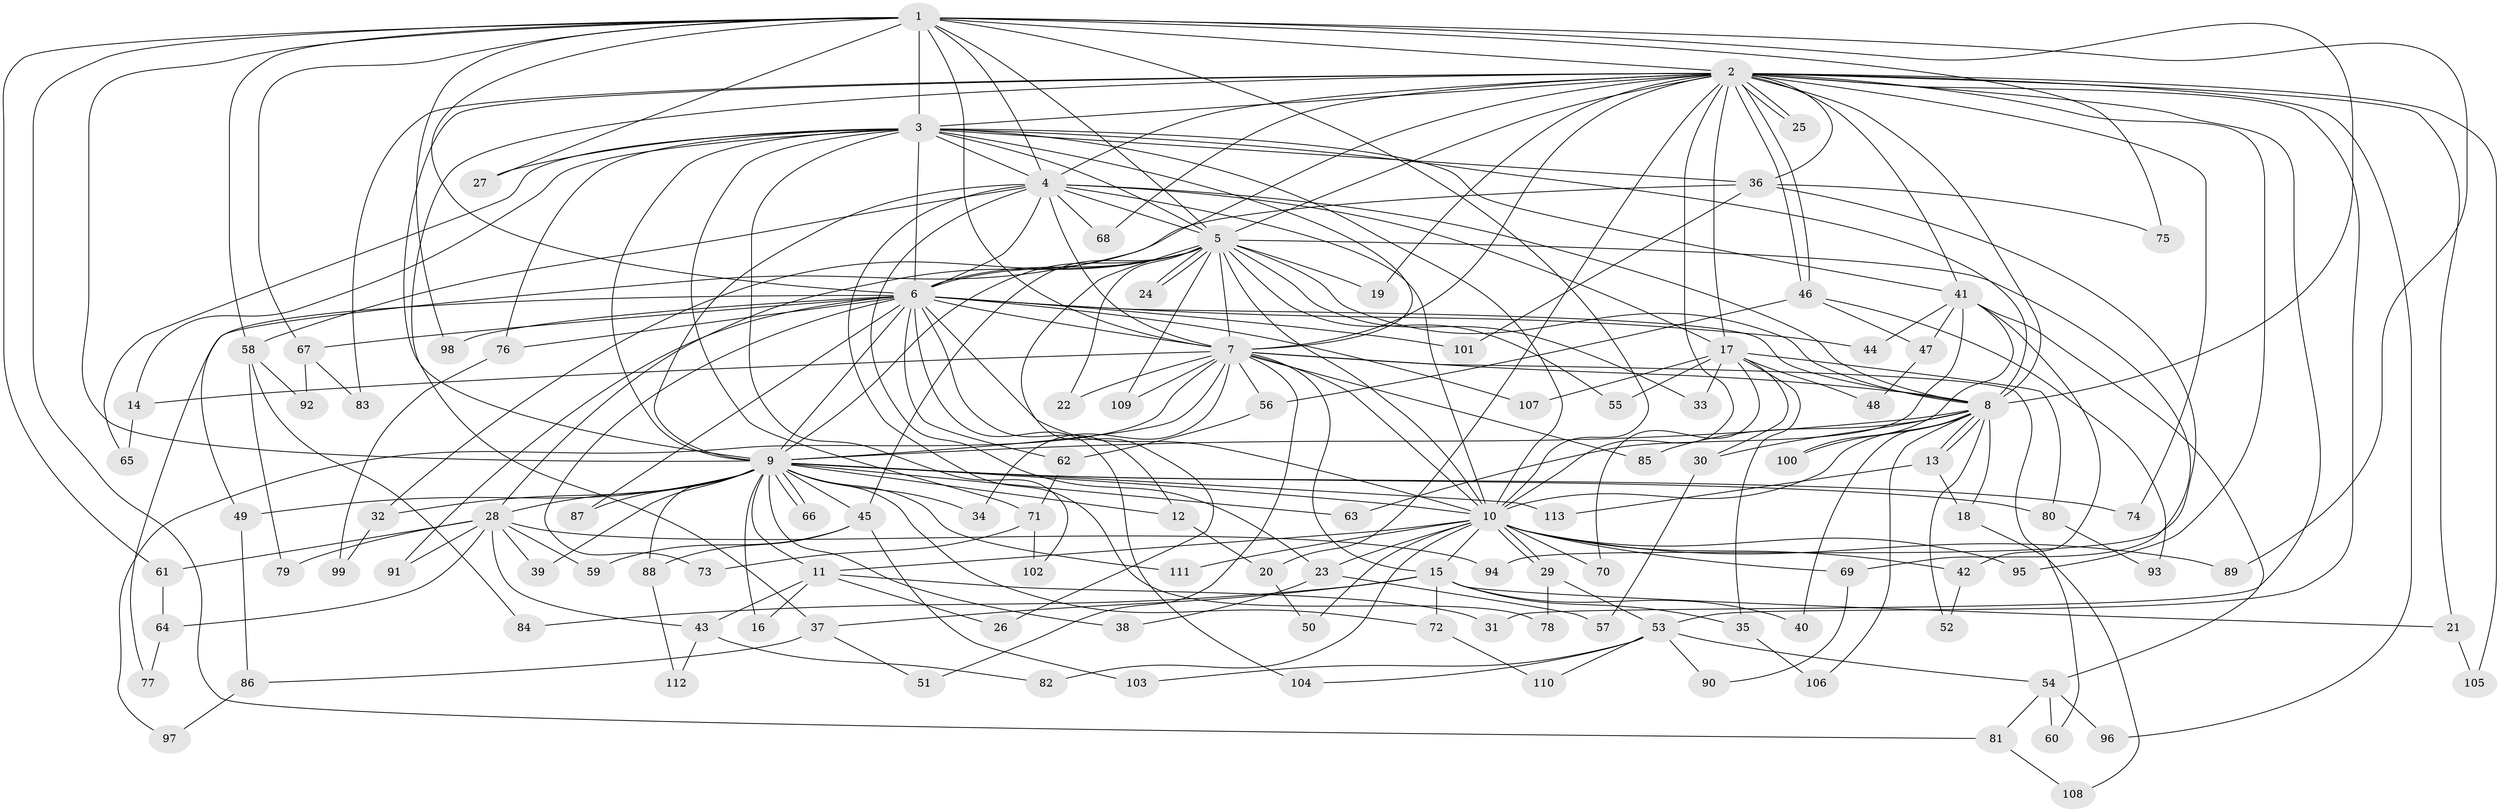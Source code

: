 // coarse degree distribution, {17: 0.022222222222222223, 28: 0.011111111111111112, 16: 0.011111111111111112, 14: 0.011111111111111112, 22: 0.03333333333333333, 18: 0.011111111111111112, 23: 0.011111111111111112, 5: 0.05555555555555555, 3: 0.17777777777777778, 2: 0.5333333333333333, 8: 0.011111111111111112, 10: 0.011111111111111112, 4: 0.05555555555555555, 9: 0.022222222222222223, 7: 0.022222222222222223}
// Generated by graph-tools (version 1.1) at 2025/41/03/06/25 10:41:36]
// undirected, 113 vertices, 251 edges
graph export_dot {
graph [start="1"]
  node [color=gray90,style=filled];
  1;
  2;
  3;
  4;
  5;
  6;
  7;
  8;
  9;
  10;
  11;
  12;
  13;
  14;
  15;
  16;
  17;
  18;
  19;
  20;
  21;
  22;
  23;
  24;
  25;
  26;
  27;
  28;
  29;
  30;
  31;
  32;
  33;
  34;
  35;
  36;
  37;
  38;
  39;
  40;
  41;
  42;
  43;
  44;
  45;
  46;
  47;
  48;
  49;
  50;
  51;
  52;
  53;
  54;
  55;
  56;
  57;
  58;
  59;
  60;
  61;
  62;
  63;
  64;
  65;
  66;
  67;
  68;
  69;
  70;
  71;
  72;
  73;
  74;
  75;
  76;
  77;
  78;
  79;
  80;
  81;
  82;
  83;
  84;
  85;
  86;
  87;
  88;
  89;
  90;
  91;
  92;
  93;
  94;
  95;
  96;
  97;
  98;
  99;
  100;
  101;
  102;
  103;
  104;
  105;
  106;
  107;
  108;
  109;
  110;
  111;
  112;
  113;
  1 -- 2;
  1 -- 3;
  1 -- 4;
  1 -- 5;
  1 -- 6;
  1 -- 7;
  1 -- 8;
  1 -- 9;
  1 -- 10;
  1 -- 27;
  1 -- 58;
  1 -- 61;
  1 -- 67;
  1 -- 75;
  1 -- 81;
  1 -- 89;
  1 -- 98;
  2 -- 3;
  2 -- 4;
  2 -- 5;
  2 -- 6;
  2 -- 7;
  2 -- 8;
  2 -- 9;
  2 -- 10;
  2 -- 17;
  2 -- 19;
  2 -- 20;
  2 -- 21;
  2 -- 25;
  2 -- 25;
  2 -- 31;
  2 -- 36;
  2 -- 37;
  2 -- 41;
  2 -- 46;
  2 -- 46;
  2 -- 53;
  2 -- 68;
  2 -- 74;
  2 -- 83;
  2 -- 95;
  2 -- 96;
  2 -- 105;
  3 -- 4;
  3 -- 5;
  3 -- 6;
  3 -- 7;
  3 -- 8;
  3 -- 9;
  3 -- 10;
  3 -- 14;
  3 -- 27;
  3 -- 36;
  3 -- 41;
  3 -- 65;
  3 -- 71;
  3 -- 76;
  3 -- 102;
  4 -- 5;
  4 -- 6;
  4 -- 7;
  4 -- 8;
  4 -- 9;
  4 -- 10;
  4 -- 17;
  4 -- 23;
  4 -- 58;
  4 -- 68;
  4 -- 78;
  5 -- 6;
  5 -- 7;
  5 -- 8;
  5 -- 9;
  5 -- 10;
  5 -- 19;
  5 -- 22;
  5 -- 24;
  5 -- 24;
  5 -- 26;
  5 -- 28;
  5 -- 32;
  5 -- 33;
  5 -- 45;
  5 -- 55;
  5 -- 69;
  5 -- 109;
  6 -- 7;
  6 -- 8;
  6 -- 9;
  6 -- 10;
  6 -- 12;
  6 -- 44;
  6 -- 62;
  6 -- 67;
  6 -- 73;
  6 -- 76;
  6 -- 77;
  6 -- 87;
  6 -- 91;
  6 -- 98;
  6 -- 101;
  6 -- 104;
  6 -- 107;
  7 -- 8;
  7 -- 9;
  7 -- 10;
  7 -- 14;
  7 -- 15;
  7 -- 22;
  7 -- 34;
  7 -- 51;
  7 -- 56;
  7 -- 60;
  7 -- 85;
  7 -- 97;
  7 -- 109;
  8 -- 9;
  8 -- 10;
  8 -- 13;
  8 -- 13;
  8 -- 18;
  8 -- 30;
  8 -- 40;
  8 -- 52;
  8 -- 85;
  8 -- 100;
  8 -- 106;
  9 -- 10;
  9 -- 11;
  9 -- 12;
  9 -- 16;
  9 -- 28;
  9 -- 32;
  9 -- 34;
  9 -- 38;
  9 -- 39;
  9 -- 45;
  9 -- 49;
  9 -- 63;
  9 -- 66;
  9 -- 66;
  9 -- 72;
  9 -- 74;
  9 -- 80;
  9 -- 87;
  9 -- 88;
  9 -- 111;
  9 -- 113;
  10 -- 11;
  10 -- 15;
  10 -- 23;
  10 -- 29;
  10 -- 29;
  10 -- 42;
  10 -- 50;
  10 -- 69;
  10 -- 70;
  10 -- 82;
  10 -- 89;
  10 -- 95;
  10 -- 111;
  11 -- 16;
  11 -- 26;
  11 -- 31;
  11 -- 43;
  12 -- 20;
  13 -- 18;
  13 -- 113;
  14 -- 65;
  15 -- 21;
  15 -- 35;
  15 -- 37;
  15 -- 40;
  15 -- 72;
  15 -- 84;
  17 -- 30;
  17 -- 33;
  17 -- 35;
  17 -- 48;
  17 -- 55;
  17 -- 70;
  17 -- 80;
  17 -- 107;
  18 -- 108;
  20 -- 50;
  21 -- 105;
  23 -- 38;
  23 -- 57;
  28 -- 39;
  28 -- 43;
  28 -- 59;
  28 -- 61;
  28 -- 64;
  28 -- 79;
  28 -- 91;
  28 -- 94;
  29 -- 53;
  29 -- 78;
  30 -- 57;
  32 -- 99;
  35 -- 106;
  36 -- 49;
  36 -- 75;
  36 -- 94;
  36 -- 101;
  37 -- 51;
  37 -- 86;
  41 -- 42;
  41 -- 44;
  41 -- 47;
  41 -- 54;
  41 -- 63;
  41 -- 100;
  42 -- 52;
  43 -- 82;
  43 -- 112;
  45 -- 59;
  45 -- 88;
  45 -- 103;
  46 -- 47;
  46 -- 56;
  46 -- 93;
  47 -- 48;
  49 -- 86;
  53 -- 54;
  53 -- 90;
  53 -- 103;
  53 -- 104;
  53 -- 110;
  54 -- 60;
  54 -- 81;
  54 -- 96;
  56 -- 62;
  58 -- 79;
  58 -- 84;
  58 -- 92;
  61 -- 64;
  62 -- 71;
  64 -- 77;
  67 -- 83;
  67 -- 92;
  69 -- 90;
  71 -- 73;
  71 -- 102;
  72 -- 110;
  76 -- 99;
  80 -- 93;
  81 -- 108;
  86 -- 97;
  88 -- 112;
}

